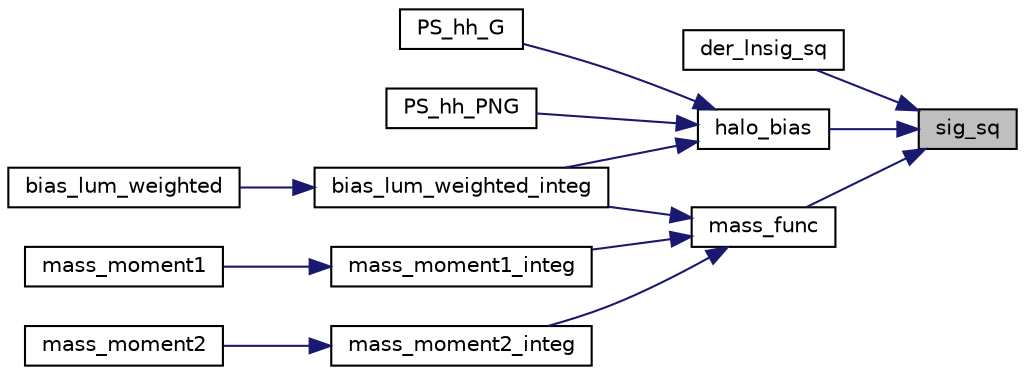 digraph "sig_sq"
{
 // LATEX_PDF_SIZE
  edge [fontname="Helvetica",fontsize="10",labelfontname="Helvetica",labelfontsize="10"];
  node [fontname="Helvetica",fontsize="10",shape=record];
  rankdir="RL";
  Node1 [label="sig_sq",height=0.2,width=0.4,color="black", fillcolor="grey75", style="filled", fontcolor="black",tooltip="Compute variance of smoothed matter density fluctuations."];
  Node1 -> Node2 [dir="back",color="midnightblue",fontsize="10",style="solid"];
  Node2 [label="der_lnsig_sq",height=0.2,width=0.4,color="black", fillcolor="white", style="filled",URL="$d6/d32/cosmology_8c.html#a03f9aaf2088b59136e47b27fd3310f27",tooltip="Compute the logarithmic derivative of the variance of smoothed matter density fluctuations w...."];
  Node1 -> Node3 [dir="back",color="midnightblue",fontsize="10",style="solid"];
  Node3 [label="halo_bias",height=0.2,width=0.4,color="black", fillcolor="white", style="filled",URL="$d7/d10/line__ingredients_8c.html#a5e747f325f7196b6c042ddcfdfb17fab",tooltip="computes the halo biases for three mass functions, press-schecter, Sheth-Tormen, and Tinker mass func..."];
  Node3 -> Node4 [dir="back",color="midnightblue",fontsize="10",style="solid"];
  Node4 [label="bias_lum_weighted_integ",height=0.2,width=0.4,color="black", fillcolor="white", style="filled",URL="$d7/d10/line__ingredients_8c.html#a609c2a4b205e7f497d4b96657510fd5f",tooltip="Compute the luminosityy-weighted linear and quadratic line biases."];
  Node4 -> Node5 [dir="back",color="midnightblue",fontsize="10",style="solid"];
  Node5 [label="bias_lum_weighted",height=0.2,width=0.4,color="black", fillcolor="white", style="filled",URL="$d7/d10/line__ingredients_8c.html#aa050a054d3724145e3b46788bf279c79",tooltip=" "];
  Node3 -> Node6 [dir="back",color="midnightblue",fontsize="10",style="solid"];
  Node6 [label="PS_hh_G",height=0.2,width=0.4,color="black", fillcolor="white", style="filled",URL="$d8/d2a/ps__halo__1loop_8c.html#a689859f9764b839323002fbb8be176e4",tooltip="Compute the contributions up to 1loop to halo power spectrum for Gaussian initial conditions."];
  Node3 -> Node7 [dir="back",color="midnightblue",fontsize="10",style="solid"];
  Node7 [label="PS_hh_PNG",height=0.2,width=0.4,color="black", fillcolor="white", style="filled",URL="$d8/d2a/ps__halo__1loop_8c.html#ad87e930ddfa85973919af4ca6b3d99ce",tooltip="Compute contributions up to 1loop to halo power spectrum arising from non-Gaussian initial conditions..."];
  Node1 -> Node8 [dir="back",color="midnightblue",fontsize="10",style="solid"];
  Node8 [label="mass_func",height=0.2,width=0.4,color="black", fillcolor="white", style="filled",URL="$d7/d10/line__ingredients_8c.html#a2ca7a5add6fca8bd94165085f351f702",tooltip="Compute the halo mass function for Press-Schechter, Sheth-Tormen and Tinker models see Pillepich et a..."];
  Node8 -> Node4 [dir="back",color="midnightblue",fontsize="10",style="solid"];
  Node8 -> Node9 [dir="back",color="midnightblue",fontsize="10",style="solid"];
  Node9 [label="mass_moment1_integ",height=0.2,width=0.4,color="black", fillcolor="white", style="filled",URL="$d7/d10/line__ingredients_8c.html#ab82b15c827d1213a94e3ff9ce4ddad32",tooltip="Compute the first luminosityy-weighted mass moment."];
  Node9 -> Node10 [dir="back",color="midnightblue",fontsize="10",style="solid"];
  Node10 [label="mass_moment1",height=0.2,width=0.4,color="black", fillcolor="white", style="filled",URL="$d7/d10/line__ingredients_8c.html#a4024cda73f4069d07113edd77ae35d4e",tooltip="in unit of M_sun/Mpc^3"];
  Node8 -> Node11 [dir="back",color="midnightblue",fontsize="10",style="solid"];
  Node11 [label="mass_moment2_integ",height=0.2,width=0.4,color="black", fillcolor="white", style="filled",URL="$d7/d10/line__ingredients_8c.html#af293c79ca858df80dcc0ef9f29448059",tooltip="Compute the second luminosityy-weighted mass moment."];
  Node11 -> Node12 [dir="back",color="midnightblue",fontsize="10",style="solid"];
  Node12 [label="mass_moment2",height=0.2,width=0.4,color="black", fillcolor="white", style="filled",URL="$d7/d10/line__ingredients_8c.html#a905f3fe9b824af5ce217f36af3c767e5",tooltip="in unit of M_sun/Mpc^3"];
}
